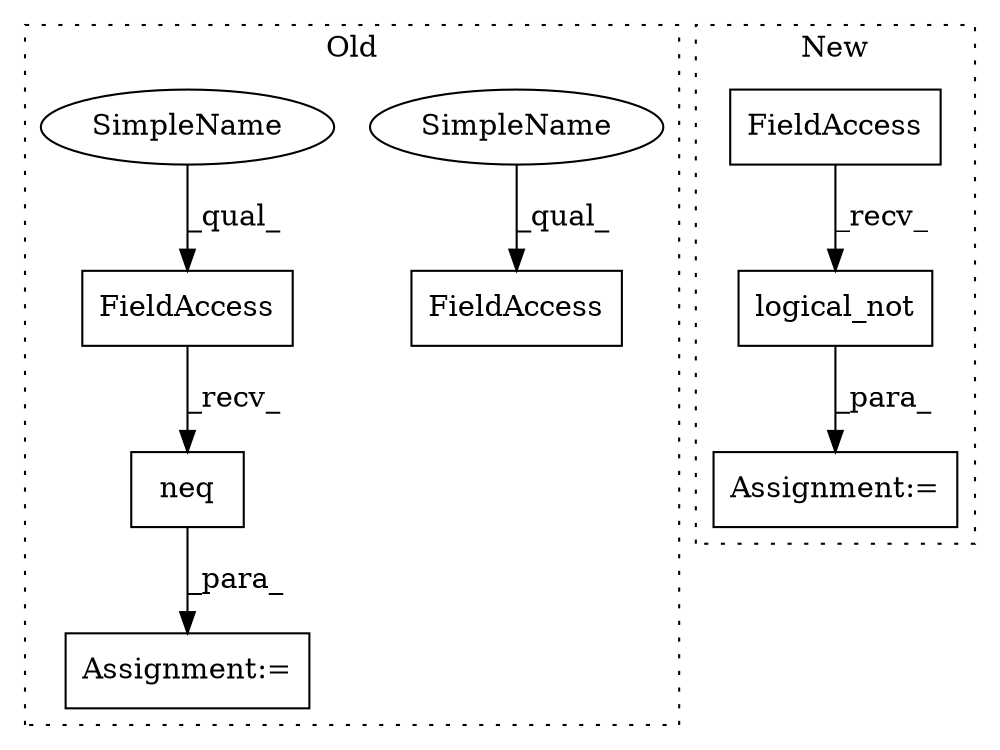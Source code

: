 digraph G {
subgraph cluster0 {
1 [label="neq" a="32" s="24254,24276" l="4,1" shape="box"];
3 [label="FieldAccess" a="22" s="24240" l="13" shape="box"];
4 [label="FieldAccess" a="22" s="24613" l="13" shape="box"];
7 [label="Assignment:=" a="7" s="24239" l="1" shape="box"];
8 [label="SimpleName" a="42" s="24613" l="6" shape="ellipse"];
9 [label="SimpleName" a="42" s="24240" l="6" shape="ellipse"];
label = "Old";
style="dotted";
}
subgraph cluster1 {
2 [label="logical_not" a="32" s="23168,23198" l="12,1" shape="box"];
5 [label="FieldAccess" a="22" s="23157" l="10" shape="box"];
6 [label="Assignment:=" a="7" s="23156" l="1" shape="box"];
label = "New";
style="dotted";
}
1 -> 7 [label="_para_"];
2 -> 6 [label="_para_"];
3 -> 1 [label="_recv_"];
5 -> 2 [label="_recv_"];
8 -> 4 [label="_qual_"];
9 -> 3 [label="_qual_"];
}